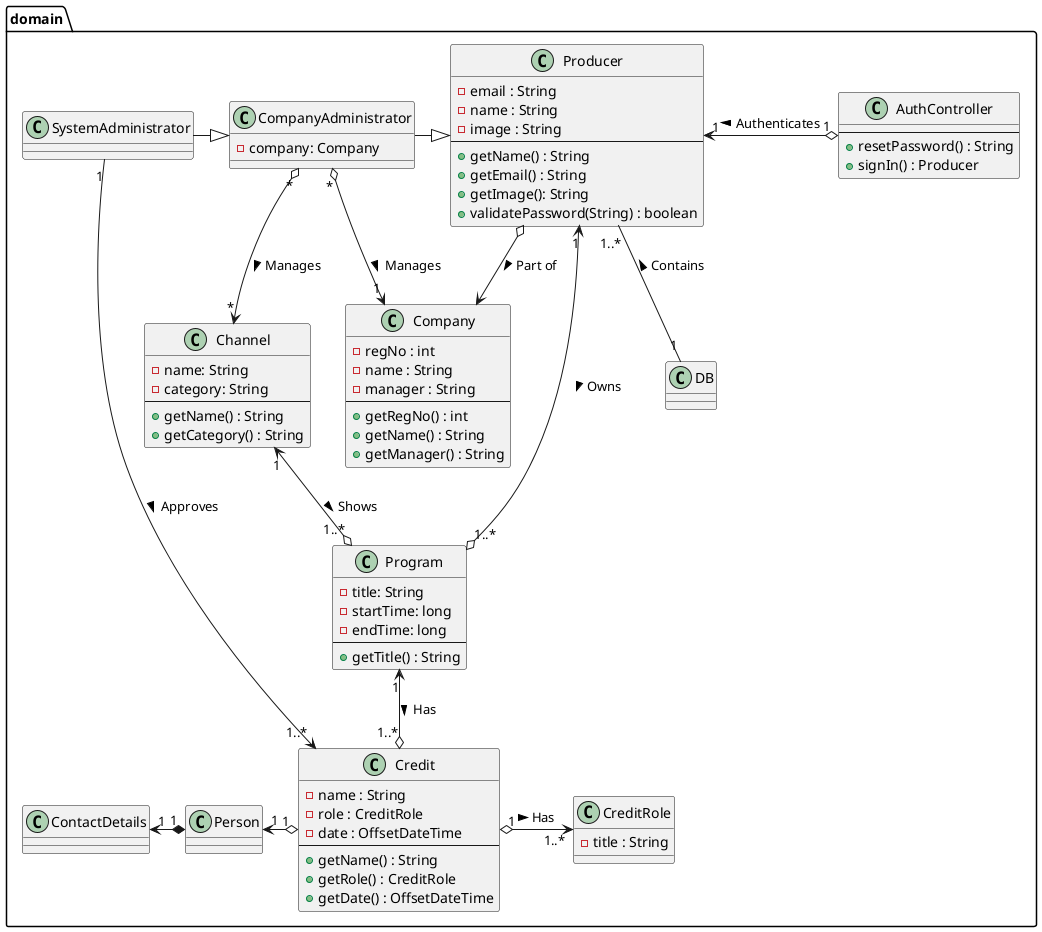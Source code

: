 @startuml
'https://plantuml.com/class-diagram

package "domain" {
    'Personer her
    class Producer {
        - email : String
        - name : String
        - image : String
        --
        + getName() : String
        + getEmail() : String
        + getImage(): String
        + validatePassword(String) : boolean
    }

    class CompanyAdministrator {
        - company: Company
    }

    class SystemAdministrator {
    }

    'Naeste
    class Company {
        - regNo : int
        - name : String
        - manager : String
        --
        + getRegNo() : int
        + getName() : String
        + getManager() : String
    }

    class Channel {
        - name: String
        - category: String
        --
        + getName() : String
        + getCategory() : String
    }

    class Program {
        - title: String
        -startTime: long
        -endTime: long
        --
        + getTitle() : String
    }

    class CreditRole {
        - title : String
    }


    class Credit {
        - name : String
        - role : CreditRole
        - date : OffsetDateTime
        --
        + getName() : String
        + getRole() : CreditRole
        + getDate() : OffsetDateTime
    }

    'Controller
    class AuthController {
        --
        + resetPassword() : String
        + signIn() : Producer
    }

    'Statics
    class DB {
    }

    class Person {
    }

    class ContactDetails {
    }
}

SystemAdministrator "1" --> "1..*" Credit : "Approves >"
SystemAdministrator -|> CompanyAdministrator

CompanyAdministrator -|> Producer
CompanyAdministrator "*" o--> "1" Company : "Manages >"
CompanyAdministrator "*" o--> "*" Channel : "Manages >"

Producer "1" <--o "1..*" Program : "Owns >"
Producer "1" <-o "1" AuthController : "Authenticates <"
Producer o--> Company : "Part of >"
Producer "1..*" -- "1" DB : "Contains <"

Channel "1" <--o "1..*" Program : "Shows >"

Credit "1" o-> "1..*" CreditRole : "Has >"

Program "1" <--o "1..*" Credit : "Has >"

Person "1" <-o "1" Credit
ContactDetails "1" <-* "1" Person

@enduml
